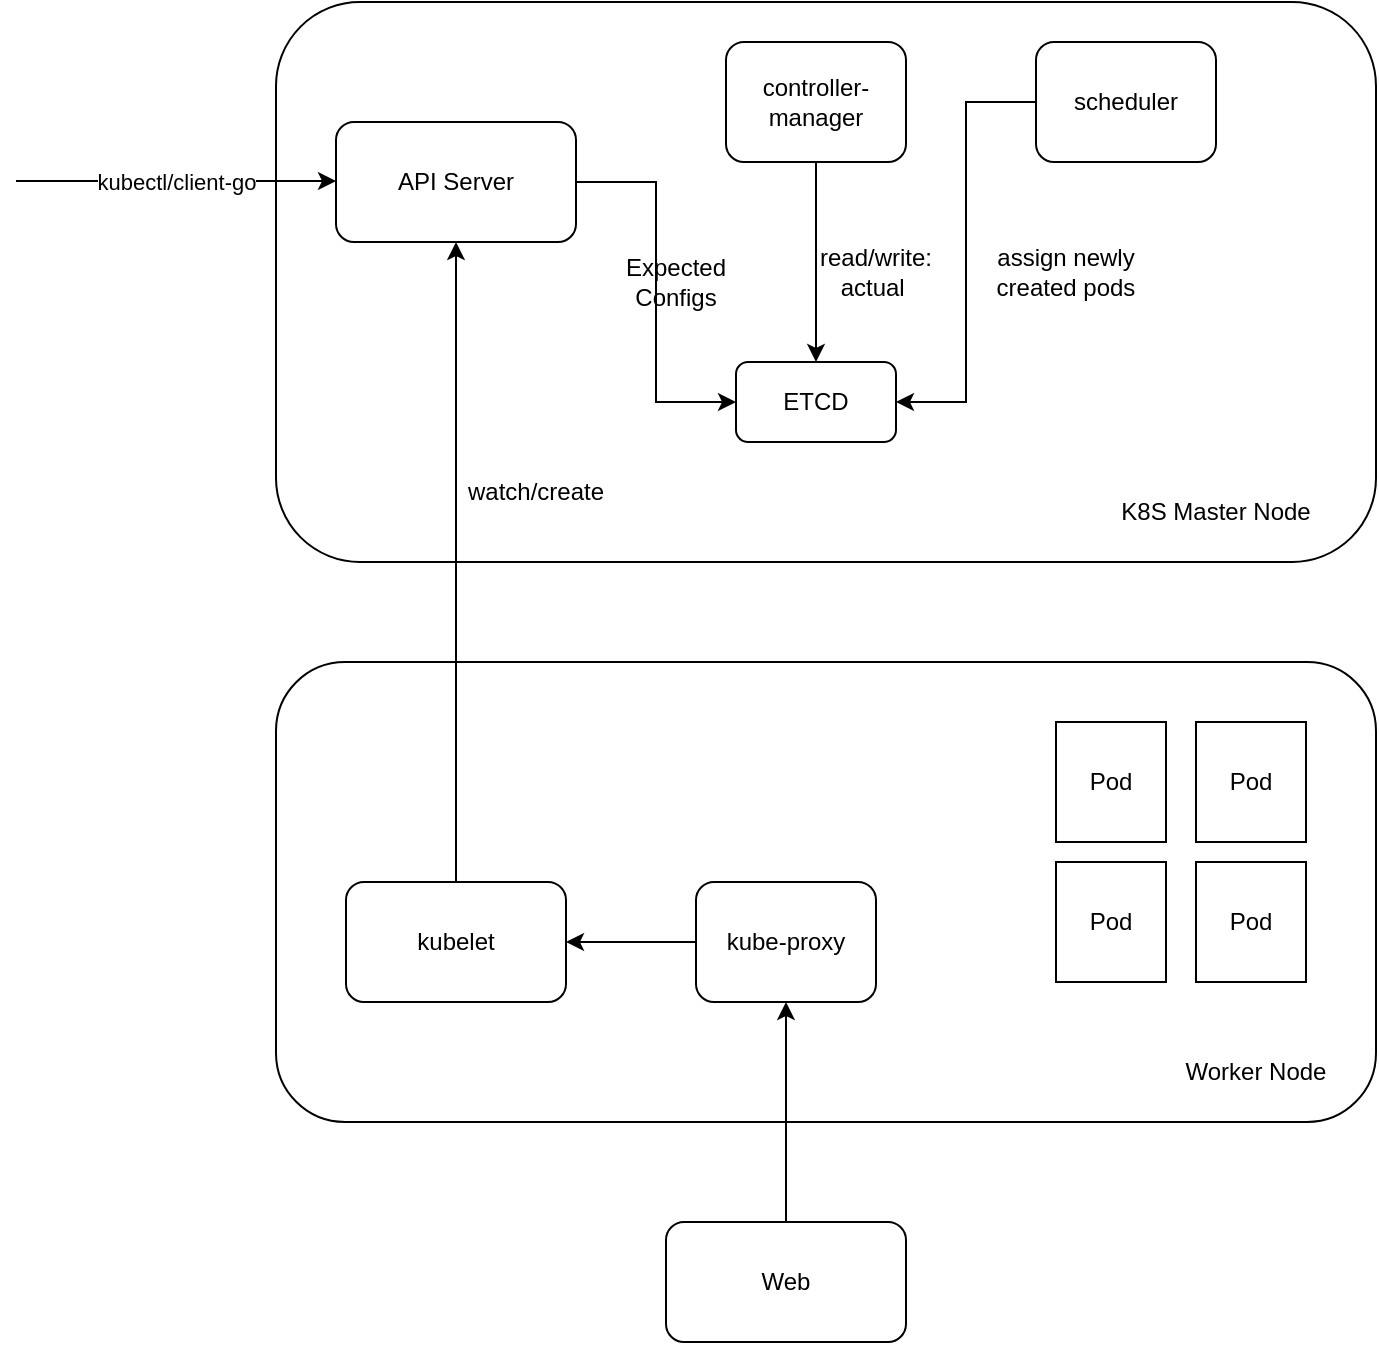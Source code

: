 <mxfile version="22.1.22" type="embed">
  <diagram id="XiKrzPWiWG_1ljryMhoQ" name="Page-1">
    <mxGraphModel dx="759" dy="364" grid="1" gridSize="10" guides="1" tooltips="1" connect="1" arrows="1" fold="1" page="1" pageScale="1" pageWidth="850" pageHeight="1100" math="0" shadow="0">
      <root>
        <mxCell id="0" />
        <mxCell id="1" parent="0" />
        <mxCell id="3" value="" style="rounded=1;whiteSpace=wrap;html=1;fillColor=none;" vertex="1" parent="1">
          <mxGeometry x="140" y="60" width="550" height="280" as="geometry" />
        </mxCell>
        <mxCell id="15" style="edgeStyle=orthogonalEdgeStyle;rounded=0;orthogonalLoop=1;jettySize=auto;html=1;entryX=0;entryY=0.5;entryDx=0;entryDy=0;" edge="1" parent="1" source="2" target="10">
          <mxGeometry relative="1" as="geometry" />
        </mxCell>
        <mxCell id="2" value="API Server" style="rounded=1;whiteSpace=wrap;html=1;" vertex="1" parent="1">
          <mxGeometry x="170" y="120" width="120" height="60" as="geometry" />
        </mxCell>
        <mxCell id="4" value="K8S Master Node" style="text;html=1;strokeColor=none;fillColor=none;align=center;verticalAlign=middle;whiteSpace=wrap;rounded=0;" vertex="1" parent="1">
          <mxGeometry x="550" y="300" width="120" height="30" as="geometry" />
        </mxCell>
        <mxCell id="6" value="" style="endArrow=classic;html=1;rounded=0;" edge="1" parent="1">
          <mxGeometry relative="1" as="geometry">
            <mxPoint x="10" y="149.5" as="sourcePoint" />
            <mxPoint x="170" y="149.5" as="targetPoint" />
          </mxGeometry>
        </mxCell>
        <mxCell id="7" value="kubectl/client-go" style="edgeLabel;resizable=0;html=1;align=center;verticalAlign=middle;" connectable="0" vertex="1" parent="6">
          <mxGeometry relative="1" as="geometry" />
        </mxCell>
        <mxCell id="10" value="ETCD" style="rounded=1;whiteSpace=wrap;html=1;" vertex="1" parent="1">
          <mxGeometry x="370" y="240" width="80" height="40" as="geometry" />
        </mxCell>
        <mxCell id="16" value="Expected Configs" style="text;html=1;strokeColor=none;fillColor=none;align=center;verticalAlign=middle;whiteSpace=wrap;rounded=0;" vertex="1" parent="1">
          <mxGeometry x="310" y="185" width="60" height="30" as="geometry" />
        </mxCell>
        <mxCell id="19" style="edgeStyle=orthogonalEdgeStyle;rounded=0;orthogonalLoop=1;jettySize=auto;html=1;exitX=0.5;exitY=1;exitDx=0;exitDy=0;entryX=0.5;entryY=0;entryDx=0;entryDy=0;" edge="1" parent="1" source="18" target="10">
          <mxGeometry relative="1" as="geometry" />
        </mxCell>
        <mxCell id="18" value="controller-manager" style="rounded=1;whiteSpace=wrap;html=1;" vertex="1" parent="1">
          <mxGeometry x="365" y="80" width="90" height="60" as="geometry" />
        </mxCell>
        <mxCell id="20" value="read/write: actual&amp;nbsp;" style="text;html=1;strokeColor=none;fillColor=none;align=center;verticalAlign=middle;whiteSpace=wrap;rounded=0;" vertex="1" parent="1">
          <mxGeometry x="410" y="180" width="60" height="30" as="geometry" />
        </mxCell>
        <mxCell id="22" style="edgeStyle=orthogonalEdgeStyle;rounded=0;orthogonalLoop=1;jettySize=auto;html=1;entryX=1;entryY=0.5;entryDx=0;entryDy=0;" edge="1" parent="1" source="21" target="10">
          <mxGeometry relative="1" as="geometry" />
        </mxCell>
        <mxCell id="21" value="scheduler" style="rounded=1;whiteSpace=wrap;html=1;" vertex="1" parent="1">
          <mxGeometry x="520" y="80" width="90" height="60" as="geometry" />
        </mxCell>
        <mxCell id="23" value="assign newly created pods" style="text;html=1;strokeColor=none;fillColor=none;align=center;verticalAlign=middle;whiteSpace=wrap;rounded=0;" vertex="1" parent="1">
          <mxGeometry x="480" y="180" width="110" height="30" as="geometry" />
        </mxCell>
        <mxCell id="24" value="" style="rounded=1;whiteSpace=wrap;html=1;fillColor=none;" vertex="1" parent="1">
          <mxGeometry x="140" y="390" width="550" height="230" as="geometry" />
        </mxCell>
        <mxCell id="25" value="Worker Node" style="text;html=1;strokeColor=none;fillColor=none;align=center;verticalAlign=middle;whiteSpace=wrap;rounded=0;" vertex="1" parent="1">
          <mxGeometry x="570" y="580" width="120" height="30" as="geometry" />
        </mxCell>
        <mxCell id="27" style="edgeStyle=orthogonalEdgeStyle;rounded=0;orthogonalLoop=1;jettySize=auto;html=1;" edge="1" parent="1" source="26" target="2">
          <mxGeometry relative="1" as="geometry" />
        </mxCell>
        <mxCell id="26" value="kubelet" style="rounded=1;whiteSpace=wrap;html=1;" vertex="1" parent="1">
          <mxGeometry x="175" y="500" width="110" height="60" as="geometry" />
        </mxCell>
        <mxCell id="30" value="watch/create" style="text;html=1;strokeColor=none;fillColor=none;align=center;verticalAlign=middle;whiteSpace=wrap;rounded=0;" vertex="1" parent="1">
          <mxGeometry x="240" y="290" width="60" height="30" as="geometry" />
        </mxCell>
        <mxCell id="32" style="edgeStyle=orthogonalEdgeStyle;rounded=0;orthogonalLoop=1;jettySize=auto;html=1;" edge="1" parent="1" source="31" target="26">
          <mxGeometry relative="1" as="geometry" />
        </mxCell>
        <mxCell id="31" value="kube-proxy" style="rounded=1;whiteSpace=wrap;html=1;" vertex="1" parent="1">
          <mxGeometry x="350" y="500" width="90" height="60" as="geometry" />
        </mxCell>
        <mxCell id="35" style="edgeStyle=orthogonalEdgeStyle;rounded=0;orthogonalLoop=1;jettySize=auto;html=1;entryX=0.5;entryY=1;entryDx=0;entryDy=0;" edge="1" parent="1" source="34" target="31">
          <mxGeometry relative="1" as="geometry" />
        </mxCell>
        <mxCell id="34" value="Web" style="rounded=1;whiteSpace=wrap;html=1;" vertex="1" parent="1">
          <mxGeometry x="335" y="670" width="120" height="60" as="geometry" />
        </mxCell>
        <mxCell id="36" value="Pod" style="rounded=0;whiteSpace=wrap;html=1;" vertex="1" parent="1">
          <mxGeometry x="530" y="420" width="55" height="60" as="geometry" />
        </mxCell>
        <mxCell id="37" value="Pod" style="rounded=0;whiteSpace=wrap;html=1;" vertex="1" parent="1">
          <mxGeometry x="600" y="420" width="55" height="60" as="geometry" />
        </mxCell>
        <mxCell id="38" value="Pod" style="rounded=0;whiteSpace=wrap;html=1;" vertex="1" parent="1">
          <mxGeometry x="530" y="490" width="55" height="60" as="geometry" />
        </mxCell>
        <mxCell id="39" value="Pod" style="rounded=0;whiteSpace=wrap;html=1;" vertex="1" parent="1">
          <mxGeometry x="600" y="490" width="55" height="60" as="geometry" />
        </mxCell>
      </root>
    </mxGraphModel>
  </diagram>
</mxfile>
